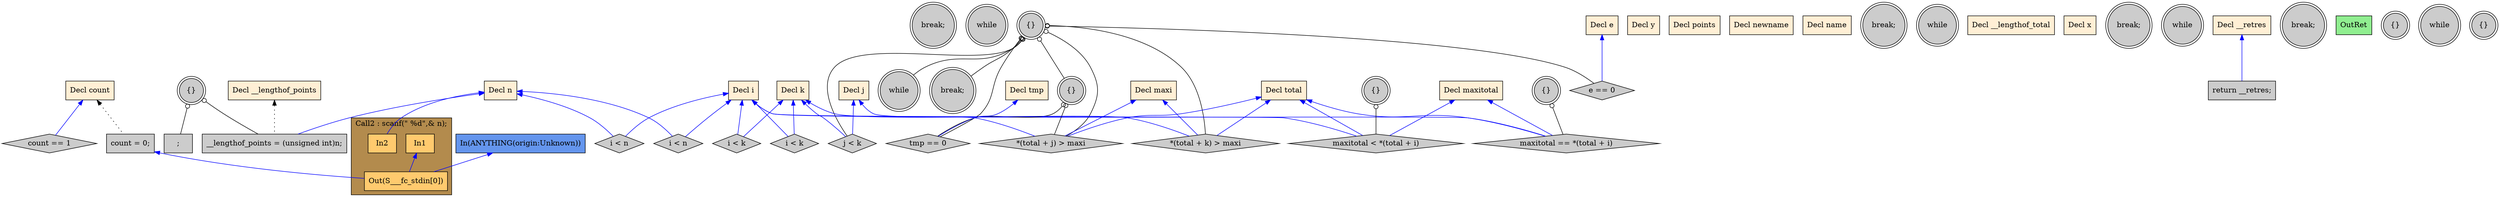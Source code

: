 digraph G {
  rankdir=TB;
  node [style="filled", ];
  32 [label="break;", fillcolor="#CCCCCC", shape=doublecircle, ];
  33 [label="while", fillcolor="#CCCCCC", shape=doublecircle, ];
  34 [label="i < n", fillcolor="#CCCCCC", shape=diamond, ];
  2 [label="Decl n", fillcolor="#FFEFD5", shape=box, ];
  35 [label="{}", fillcolor="#CCCCCC", shape=doublecircle, ];
  3 [label="Decl i", fillcolor="#FFEFD5", shape=box, ];
  36 [label="while", fillcolor="#CCCCCC", shape=doublecircle, ];
  4 [label="Decl e", fillcolor="#FFEFD5", shape=box, ];
  37 [label="j < k", fillcolor="#CCCCCC", shape=diamond, ];
  5 [label="Decl j", fillcolor="#FFEFD5", shape=box, ];
  38 [label="break;", fillcolor="#CCCCCC", shape=doublecircle, ];
  6 [label="Decl count", fillcolor="#FFEFD5", shape=box, ];
  39 [label="{}", fillcolor="#CCCCCC", shape=doublecircle, ];
  7 [label="Decl y", fillcolor="#FFEFD5", shape=box, ];
  40 [label="tmp == 0", fillcolor="#CCCCCC", shape=diamond, ];
  8 [label="Decl points", fillcolor="#FFEFD5", shape=box, ];
  41 [label="*(total + j) > maxi", fillcolor="#CCCCCC", shape=diamond, ];
  9 [label="Decl __lengthof_points", fillcolor="#FFEFD5", shape=box, ];
  42 [label="e == 0", fillcolor="#CCCCCC", shape=diamond, ];
  10 [label="Decl newname", fillcolor="#FFEFD5", shape=box, ];
  43 [label="*(total + k) > maxi", fillcolor="#CCCCCC", shape=diamond, ];
  11 [label="Decl name", fillcolor="#FFEFD5", shape=box, ];
  44 [label="break;", fillcolor="#CCCCCC", shape=doublecircle, ];
  12 [label="Decl total", fillcolor="#FFEFD5", shape=box, ];
  45 [label="while", fillcolor="#CCCCCC", shape=doublecircle, ];
  13 [label="Decl __lengthof_total", fillcolor="#FFEFD5", shape=box, ];
  46 [label="i < k", fillcolor="#CCCCCC", shape=diamond, ];
  14 [label="Decl x", fillcolor="#FFEFD5", shape=box, ];
  47 [label="{}", fillcolor="#CCCCCC", shape=doublecircle, ];
  15 [label="Decl k", fillcolor="#FFEFD5", shape=box, ];
  48 [label="maxitotal < *(total + i)", fillcolor="#CCCCCC", shape=diamond, ];
  16 [label="Decl maxi", fillcolor="#FFEFD5", shape=box, ];
  49 [label="break;", fillcolor="#CCCCCC", shape=doublecircle, ];
  17 [label="Decl tmp", fillcolor="#FFEFD5", shape=box, ];
  50 [label="while", fillcolor="#CCCCCC", shape=doublecircle, ];
  18 [label="Decl maxitotal", fillcolor="#FFEFD5", shape=box, ];
  51 [label="i < k", fillcolor="#CCCCCC", shape=diamond, ];
  19 [label="Decl __retres", fillcolor="#FFEFD5", shape=box, ];
  52 [label="{}", fillcolor="#CCCCCC", shape=doublecircle, ];
  20 [label="count = 0;", fillcolor="#CCCCCC", shape=box, ];
  53 [label="maxitotal == *(total + i)", fillcolor="#CCCCCC", shape=diamond, ];
  54 [label="break;", fillcolor="#CCCCCC", shape=doublecircle, ];
  22 [label="In1", fillcolor="#FFCA6E", shape=box, ];
  55 [label="count == 1", fillcolor="#CCCCCC", shape=diamond, ];
  23 [label="In2", fillcolor="#FFCA6E", shape=box, ];
  56 [label="return __retres;", fillcolor="#CCCCCC", shape=box, ];
  24 [label="Out(S___fc_stdin[0])", fillcolor="#FFCA6E", shape=box, ];
  57 [label="OutRet", fillcolor="#90EE90", shape=box, ];
  25 [label="{}", fillcolor="#CCCCCC", shape=doublecircle, ];
  58 [label="In(ANYTHING(origin:Unknown))", fillcolor="#6495ED", shape=box, ];
  26 [label=";", fillcolor="#CCCCCC", shape=box, ];
  27 [label="__lengthof_points = (unsigned int)n;", fillcolor="#CCCCCC",
      shape=box, ];
  28 [label="{}", fillcolor="#CCCCCC", shape=doublecircle, ];
  29 [label="while", fillcolor="#CCCCCC", shape=doublecircle, ];
  30 [label="i < n", fillcolor="#CCCCCC", shape=diamond, ];
  31 [label="{}", fillcolor="#CCCCCC", shape=doublecircle, ];
  
  subgraph cluster_Call2 { label="Call2 : scanf(\" %d\",& n);";
                           fillcolor="#B38B4D"; style="filled"; 24;23;22;
     };
  
  edge [dir=back, ];
  2 -> 34 [color="#0000FF", ];
  3 -> 34 [color="#0000FF", ];
  35 -> 36 [color="#000000", arrowtail=odot, ];
  5 -> 37 [color="#0000FF", ];
  15 -> 37 [color="#0000FF", ];
  35 -> 37 [color="#000000", arrowtail=odot, ];
  35 -> 38 [color="#000000", arrowtail=odot, ];
  35 -> 39 [color="#000000", arrowtail=odot, ];
  17 -> 40 [color="#0000FF", ];
  35 -> 40 [color="#000000", arrowtail=odot, ];
  39 -> 40 [color="#000000", arrowtail=odot, ];
  5 -> 41 [color="#0000FF", ];
  12 -> 41 [color="#0000FF", ];
  16 -> 41 [color="#0000FF", ];
  35 -> 41 [color="#000000", arrowtail=odot, ];
  39 -> 41 [color="#000000", arrowtail=odot, ];
  4 -> 42 [color="#0000FF", ];
  35 -> 42 [color="#000000", arrowtail=odot, ];
  12 -> 43 [color="#0000FF", ];
  15 -> 43 [color="#0000FF", ];
  16 -> 43 [color="#0000FF", ];
  35 -> 43 [color="#000000", arrowtail=odot, ];
  3 -> 46 [color="#0000FF", ];
  15 -> 46 [color="#0000FF", ];
  3 -> 48 [color="#0000FF", ];
  12 -> 48 [color="#0000FF", ];
  18 -> 48 [color="#0000FF", ];
  47 -> 48 [color="#000000", arrowtail=odot, ];
  3 -> 51 [color="#0000FF", ];
  15 -> 51 [color="#0000FF", ];
  6 -> 20 [color="#000000", style="dotted", ];
  3 -> 53 [color="#0000FF", ];
  12 -> 53 [color="#0000FF", ];
  18 -> 53 [color="#0000FF", ];
  52 -> 53 [color="#000000", arrowtail=odot, ];
  6 -> 55 [color="#0000FF", ];
  2 -> 23 [color="#0000FF", ];
  19 -> 56 [color="#0000FF", ];
  20 -> 24 [color="#0000FF", ];
  22 -> 24 [color="#0000FF", ];
  58 -> 24 [color="#0000FF", ];
  25 -> 26 [color="#000000", arrowtail=odot, ];
  2 -> 27 [color="#0000FF", ];
  9 -> 27 [color="#000000", style="dotted", ];
  25 -> 27 [color="#000000", arrowtail=odot, ];
  2 -> 30 [color="#0000FF", ];
  3 -> 30 [color="#0000FF", ];
  
  }